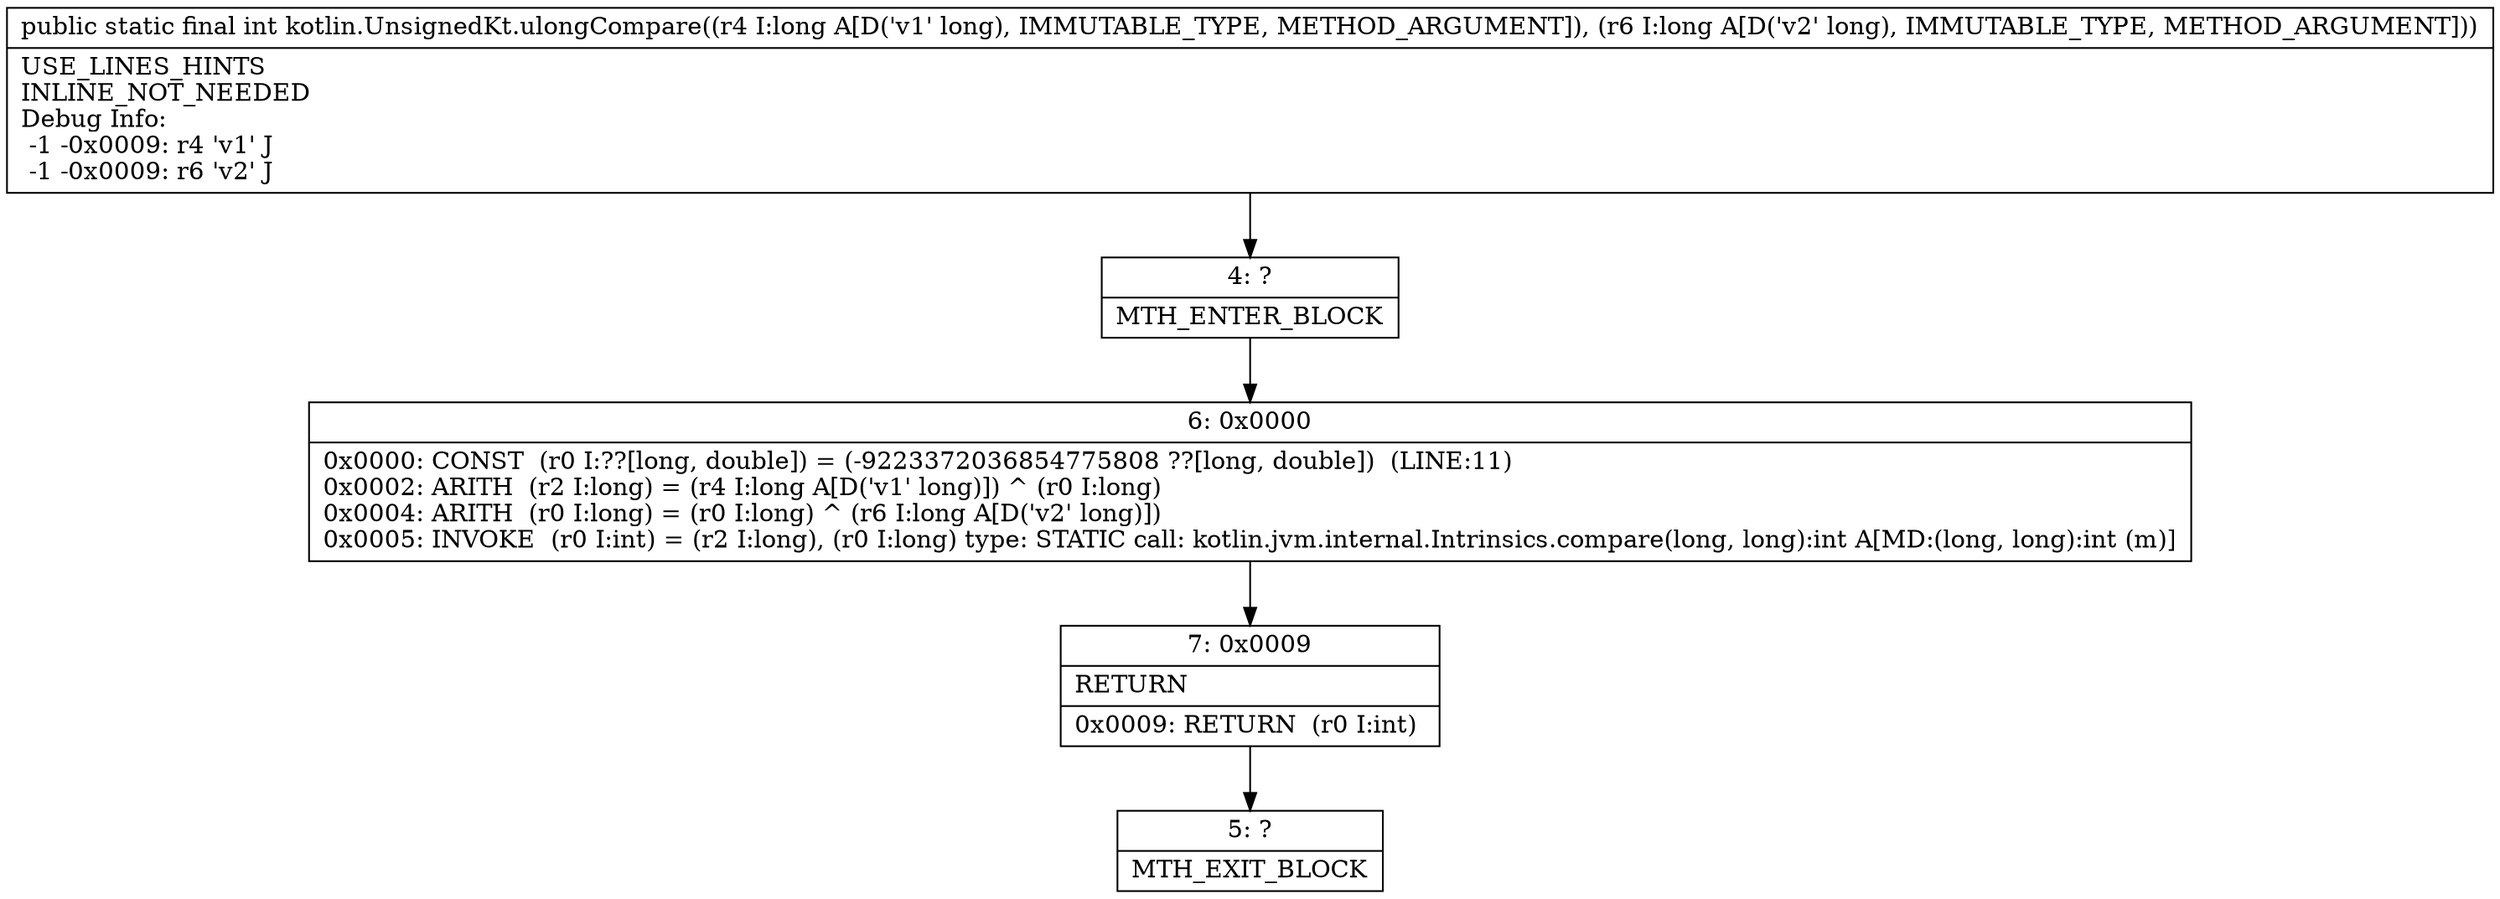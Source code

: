 digraph "CFG forkotlin.UnsignedKt.ulongCompare(JJ)I" {
Node_4 [shape=record,label="{4\:\ ?|MTH_ENTER_BLOCK\l}"];
Node_6 [shape=record,label="{6\:\ 0x0000|0x0000: CONST  (r0 I:??[long, double]) = (\-9223372036854775808 ??[long, double])  (LINE:11)\l0x0002: ARITH  (r2 I:long) = (r4 I:long A[D('v1' long)]) ^ (r0 I:long) \l0x0004: ARITH  (r0 I:long) = (r0 I:long) ^ (r6 I:long A[D('v2' long)]) \l0x0005: INVOKE  (r0 I:int) = (r2 I:long), (r0 I:long) type: STATIC call: kotlin.jvm.internal.Intrinsics.compare(long, long):int A[MD:(long, long):int (m)]\l}"];
Node_7 [shape=record,label="{7\:\ 0x0009|RETURN\l|0x0009: RETURN  (r0 I:int) \l}"];
Node_5 [shape=record,label="{5\:\ ?|MTH_EXIT_BLOCK\l}"];
MethodNode[shape=record,label="{public static final int kotlin.UnsignedKt.ulongCompare((r4 I:long A[D('v1' long), IMMUTABLE_TYPE, METHOD_ARGUMENT]), (r6 I:long A[D('v2' long), IMMUTABLE_TYPE, METHOD_ARGUMENT]))  | USE_LINES_HINTS\lINLINE_NOT_NEEDED\lDebug Info:\l  \-1 \-0x0009: r4 'v1' J\l  \-1 \-0x0009: r6 'v2' J\l}"];
MethodNode -> Node_4;Node_4 -> Node_6;
Node_6 -> Node_7;
Node_7 -> Node_5;
}

